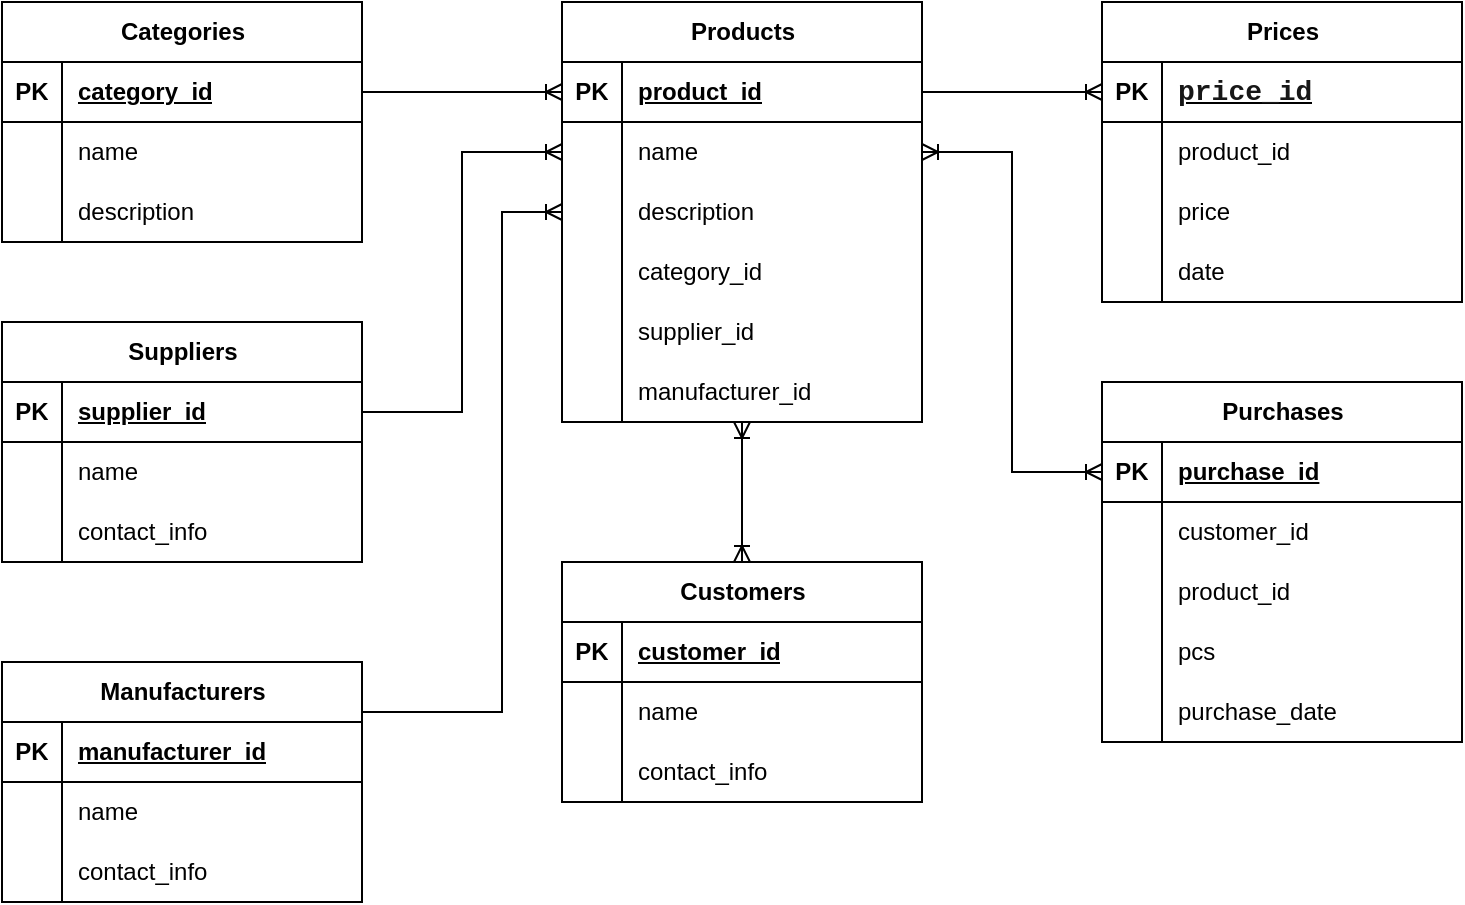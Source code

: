 <mxfile version="24.1.0" type="device">
  <diagram name="Страница — 1" id="b6aXL_BJ4uRQ565Vx0Dy">
    <mxGraphModel dx="1434" dy="854" grid="1" gridSize="10" guides="1" tooltips="1" connect="1" arrows="1" fold="1" page="1" pageScale="1" pageWidth="1169" pageHeight="827" math="0" shadow="0">
      <root>
        <mxCell id="0" />
        <mxCell id="1" parent="0" />
        <mxCell id="TbJfgHr61SdWD2YU8m6n-71" value="" style="shape=partialRectangle;connectable=0;fillColor=none;top=0;left=0;bottom=0;right=0;editable=1;overflow=hidden;whiteSpace=wrap;html=1;" vertex="1" parent="1">
          <mxGeometry x="520" y="280" width="30" height="30" as="geometry">
            <mxRectangle width="30" height="30" as="alternateBounds" />
          </mxGeometry>
        </mxCell>
        <mxCell id="TbJfgHr61SdWD2YU8m6n-76" value="Categories" style="shape=table;startSize=30;container=1;collapsible=1;childLayout=tableLayout;fixedRows=1;rowLines=0;fontStyle=1;align=center;resizeLast=1;html=1;" vertex="1" parent="1">
          <mxGeometry x="220" y="120" width="180" height="120" as="geometry" />
        </mxCell>
        <mxCell id="TbJfgHr61SdWD2YU8m6n-77" value="" style="shape=tableRow;horizontal=0;startSize=0;swimlaneHead=0;swimlaneBody=0;fillColor=none;collapsible=0;dropTarget=0;points=[[0,0.5],[1,0.5]];portConstraint=eastwest;top=0;left=0;right=0;bottom=1;" vertex="1" parent="TbJfgHr61SdWD2YU8m6n-76">
          <mxGeometry y="30" width="180" height="30" as="geometry" />
        </mxCell>
        <mxCell id="TbJfgHr61SdWD2YU8m6n-78" value="PK" style="shape=partialRectangle;connectable=0;fillColor=none;top=0;left=0;bottom=0;right=0;fontStyle=1;overflow=hidden;whiteSpace=wrap;html=1;" vertex="1" parent="TbJfgHr61SdWD2YU8m6n-77">
          <mxGeometry width="30" height="30" as="geometry">
            <mxRectangle width="30" height="30" as="alternateBounds" />
          </mxGeometry>
        </mxCell>
        <mxCell id="TbJfgHr61SdWD2YU8m6n-79" value="category_id" style="shape=partialRectangle;connectable=0;fillColor=none;top=0;left=0;bottom=0;right=0;align=left;spacingLeft=6;fontStyle=5;overflow=hidden;whiteSpace=wrap;html=1;" vertex="1" parent="TbJfgHr61SdWD2YU8m6n-77">
          <mxGeometry x="30" width="150" height="30" as="geometry">
            <mxRectangle width="150" height="30" as="alternateBounds" />
          </mxGeometry>
        </mxCell>
        <mxCell id="TbJfgHr61SdWD2YU8m6n-80" value="" style="shape=tableRow;horizontal=0;startSize=0;swimlaneHead=0;swimlaneBody=0;fillColor=none;collapsible=0;dropTarget=0;points=[[0,0.5],[1,0.5]];portConstraint=eastwest;top=0;left=0;right=0;bottom=0;" vertex="1" parent="TbJfgHr61SdWD2YU8m6n-76">
          <mxGeometry y="60" width="180" height="30" as="geometry" />
        </mxCell>
        <mxCell id="TbJfgHr61SdWD2YU8m6n-81" value="" style="shape=partialRectangle;connectable=0;fillColor=none;top=0;left=0;bottom=0;right=0;editable=1;overflow=hidden;whiteSpace=wrap;html=1;" vertex="1" parent="TbJfgHr61SdWD2YU8m6n-80">
          <mxGeometry width="30" height="30" as="geometry">
            <mxRectangle width="30" height="30" as="alternateBounds" />
          </mxGeometry>
        </mxCell>
        <mxCell id="TbJfgHr61SdWD2YU8m6n-82" value="name" style="shape=partialRectangle;connectable=0;fillColor=none;top=0;left=0;bottom=0;right=0;align=left;spacingLeft=6;overflow=hidden;whiteSpace=wrap;html=1;" vertex="1" parent="TbJfgHr61SdWD2YU8m6n-80">
          <mxGeometry x="30" width="150" height="30" as="geometry">
            <mxRectangle width="150" height="30" as="alternateBounds" />
          </mxGeometry>
        </mxCell>
        <mxCell id="TbJfgHr61SdWD2YU8m6n-83" value="" style="shape=tableRow;horizontal=0;startSize=0;swimlaneHead=0;swimlaneBody=0;fillColor=none;collapsible=0;dropTarget=0;points=[[0,0.5],[1,0.5]];portConstraint=eastwest;top=0;left=0;right=0;bottom=0;" vertex="1" parent="TbJfgHr61SdWD2YU8m6n-76">
          <mxGeometry y="90" width="180" height="30" as="geometry" />
        </mxCell>
        <mxCell id="TbJfgHr61SdWD2YU8m6n-84" value="" style="shape=partialRectangle;connectable=0;fillColor=none;top=0;left=0;bottom=0;right=0;editable=1;overflow=hidden;whiteSpace=wrap;html=1;" vertex="1" parent="TbJfgHr61SdWD2YU8m6n-83">
          <mxGeometry width="30" height="30" as="geometry">
            <mxRectangle width="30" height="30" as="alternateBounds" />
          </mxGeometry>
        </mxCell>
        <mxCell id="TbJfgHr61SdWD2YU8m6n-85" value="description" style="shape=partialRectangle;connectable=0;fillColor=none;top=0;left=0;bottom=0;right=0;align=left;spacingLeft=6;overflow=hidden;whiteSpace=wrap;html=1;" vertex="1" parent="TbJfgHr61SdWD2YU8m6n-83">
          <mxGeometry x="30" width="150" height="30" as="geometry">
            <mxRectangle width="150" height="30" as="alternateBounds" />
          </mxGeometry>
        </mxCell>
        <mxCell id="TbJfgHr61SdWD2YU8m6n-107" value="" style="group" vertex="1" connectable="0" parent="1">
          <mxGeometry x="500" y="120" width="180" height="210" as="geometry" />
        </mxCell>
        <mxCell id="TbJfgHr61SdWD2YU8m6n-40" value="Products" style="shape=table;startSize=30;container=1;collapsible=1;childLayout=tableLayout;fixedRows=1;rowLines=0;fontStyle=1;align=center;resizeLast=1;html=1;" vertex="1" parent="TbJfgHr61SdWD2YU8m6n-107">
          <mxGeometry width="180" height="210" as="geometry" />
        </mxCell>
        <mxCell id="TbJfgHr61SdWD2YU8m6n-41" value="" style="shape=tableRow;horizontal=0;startSize=0;swimlaneHead=0;swimlaneBody=0;fillColor=none;collapsible=0;dropTarget=0;points=[[0,0.5],[1,0.5]];portConstraint=eastwest;top=0;left=0;right=0;bottom=1;" vertex="1" parent="TbJfgHr61SdWD2YU8m6n-40">
          <mxGeometry y="30" width="180" height="30" as="geometry" />
        </mxCell>
        <mxCell id="TbJfgHr61SdWD2YU8m6n-42" value="PK" style="shape=partialRectangle;connectable=0;fillColor=none;top=0;left=0;bottom=0;right=0;fontStyle=1;overflow=hidden;whiteSpace=wrap;html=1;" vertex="1" parent="TbJfgHr61SdWD2YU8m6n-41">
          <mxGeometry width="30" height="30" as="geometry">
            <mxRectangle width="30" height="30" as="alternateBounds" />
          </mxGeometry>
        </mxCell>
        <mxCell id="TbJfgHr61SdWD2YU8m6n-43" value="product_id" style="shape=partialRectangle;connectable=0;fillColor=none;top=0;left=0;bottom=0;right=0;align=left;spacingLeft=6;fontStyle=5;overflow=hidden;whiteSpace=wrap;html=1;" vertex="1" parent="TbJfgHr61SdWD2YU8m6n-41">
          <mxGeometry x="30" width="150" height="30" as="geometry">
            <mxRectangle width="150" height="30" as="alternateBounds" />
          </mxGeometry>
        </mxCell>
        <mxCell id="TbJfgHr61SdWD2YU8m6n-44" value="" style="shape=tableRow;horizontal=0;startSize=0;swimlaneHead=0;swimlaneBody=0;fillColor=none;collapsible=0;dropTarget=0;points=[[0,0.5],[1,0.5]];portConstraint=eastwest;top=0;left=0;right=0;bottom=0;" vertex="1" parent="TbJfgHr61SdWD2YU8m6n-40">
          <mxGeometry y="60" width="180" height="30" as="geometry" />
        </mxCell>
        <mxCell id="TbJfgHr61SdWD2YU8m6n-45" value="" style="shape=partialRectangle;connectable=0;fillColor=none;top=0;left=0;bottom=0;right=0;editable=1;overflow=hidden;whiteSpace=wrap;html=1;" vertex="1" parent="TbJfgHr61SdWD2YU8m6n-44">
          <mxGeometry width="30" height="30" as="geometry">
            <mxRectangle width="30" height="30" as="alternateBounds" />
          </mxGeometry>
        </mxCell>
        <mxCell id="TbJfgHr61SdWD2YU8m6n-46" value="name" style="shape=partialRectangle;connectable=0;fillColor=none;top=0;left=0;bottom=0;right=0;align=left;spacingLeft=6;overflow=hidden;whiteSpace=wrap;html=1;" vertex="1" parent="TbJfgHr61SdWD2YU8m6n-44">
          <mxGeometry x="30" width="150" height="30" as="geometry">
            <mxRectangle width="150" height="30" as="alternateBounds" />
          </mxGeometry>
        </mxCell>
        <mxCell id="TbJfgHr61SdWD2YU8m6n-47" value="" style="shape=tableRow;horizontal=0;startSize=0;swimlaneHead=0;swimlaneBody=0;fillColor=none;collapsible=0;dropTarget=0;points=[[0,0.5],[1,0.5]];portConstraint=eastwest;top=0;left=0;right=0;bottom=0;" vertex="1" parent="TbJfgHr61SdWD2YU8m6n-40">
          <mxGeometry y="90" width="180" height="30" as="geometry" />
        </mxCell>
        <mxCell id="TbJfgHr61SdWD2YU8m6n-48" value="" style="shape=partialRectangle;connectable=0;fillColor=none;top=0;left=0;bottom=0;right=0;editable=1;overflow=hidden;whiteSpace=wrap;html=1;" vertex="1" parent="TbJfgHr61SdWD2YU8m6n-47">
          <mxGeometry width="30" height="30" as="geometry">
            <mxRectangle width="30" height="30" as="alternateBounds" />
          </mxGeometry>
        </mxCell>
        <mxCell id="TbJfgHr61SdWD2YU8m6n-49" value="description" style="shape=partialRectangle;connectable=0;fillColor=none;top=0;left=0;bottom=0;right=0;align=left;spacingLeft=6;overflow=hidden;whiteSpace=wrap;html=1;" vertex="1" parent="TbJfgHr61SdWD2YU8m6n-47">
          <mxGeometry x="30" width="150" height="30" as="geometry">
            <mxRectangle width="150" height="30" as="alternateBounds" />
          </mxGeometry>
        </mxCell>
        <mxCell id="TbJfgHr61SdWD2YU8m6n-50" value="" style="shape=tableRow;horizontal=0;startSize=0;swimlaneHead=0;swimlaneBody=0;fillColor=none;collapsible=0;dropTarget=0;points=[[0,0.5],[1,0.5]];portConstraint=eastwest;top=0;left=0;right=0;bottom=0;" vertex="1" parent="TbJfgHr61SdWD2YU8m6n-40">
          <mxGeometry y="120" width="180" height="30" as="geometry" />
        </mxCell>
        <mxCell id="TbJfgHr61SdWD2YU8m6n-51" value="" style="shape=partialRectangle;connectable=0;fillColor=none;top=0;left=0;bottom=0;right=0;editable=1;overflow=hidden;whiteSpace=wrap;html=1;" vertex="1" parent="TbJfgHr61SdWD2YU8m6n-50">
          <mxGeometry width="30" height="30" as="geometry">
            <mxRectangle width="30" height="30" as="alternateBounds" />
          </mxGeometry>
        </mxCell>
        <mxCell id="TbJfgHr61SdWD2YU8m6n-52" value="category_id" style="shape=partialRectangle;connectable=0;fillColor=none;top=0;left=0;bottom=0;right=0;align=left;spacingLeft=6;overflow=hidden;whiteSpace=wrap;html=1;" vertex="1" parent="TbJfgHr61SdWD2YU8m6n-50">
          <mxGeometry x="30" width="150" height="30" as="geometry">
            <mxRectangle width="150" height="30" as="alternateBounds" />
          </mxGeometry>
        </mxCell>
        <mxCell id="TbJfgHr61SdWD2YU8m6n-204" value="" style="shape=tableRow;horizontal=0;startSize=0;swimlaneHead=0;swimlaneBody=0;fillColor=none;collapsible=0;dropTarget=0;points=[[0,0.5],[1,0.5]];portConstraint=eastwest;top=0;left=0;right=0;bottom=0;" vertex="1" parent="TbJfgHr61SdWD2YU8m6n-40">
          <mxGeometry y="150" width="180" height="30" as="geometry" />
        </mxCell>
        <mxCell id="TbJfgHr61SdWD2YU8m6n-205" value="" style="shape=partialRectangle;connectable=0;fillColor=none;top=0;left=0;bottom=0;right=0;editable=1;overflow=hidden;whiteSpace=wrap;html=1;" vertex="1" parent="TbJfgHr61SdWD2YU8m6n-204">
          <mxGeometry width="30" height="30" as="geometry">
            <mxRectangle width="30" height="30" as="alternateBounds" />
          </mxGeometry>
        </mxCell>
        <mxCell id="TbJfgHr61SdWD2YU8m6n-206" value="supplier_id" style="shape=partialRectangle;connectable=0;fillColor=none;top=0;left=0;bottom=0;right=0;align=left;spacingLeft=6;overflow=hidden;whiteSpace=wrap;html=1;" vertex="1" parent="TbJfgHr61SdWD2YU8m6n-204">
          <mxGeometry x="30" width="150" height="30" as="geometry">
            <mxRectangle width="150" height="30" as="alternateBounds" />
          </mxGeometry>
        </mxCell>
        <mxCell id="TbJfgHr61SdWD2YU8m6n-207" value="" style="shape=tableRow;horizontal=0;startSize=0;swimlaneHead=0;swimlaneBody=0;fillColor=none;collapsible=0;dropTarget=0;points=[[0,0.5],[1,0.5]];portConstraint=eastwest;top=0;left=0;right=0;bottom=0;" vertex="1" parent="TbJfgHr61SdWD2YU8m6n-40">
          <mxGeometry y="180" width="180" height="30" as="geometry" />
        </mxCell>
        <mxCell id="TbJfgHr61SdWD2YU8m6n-208" value="" style="shape=partialRectangle;connectable=0;fillColor=none;top=0;left=0;bottom=0;right=0;editable=1;overflow=hidden;whiteSpace=wrap;html=1;" vertex="1" parent="TbJfgHr61SdWD2YU8m6n-207">
          <mxGeometry width="30" height="30" as="geometry">
            <mxRectangle width="30" height="30" as="alternateBounds" />
          </mxGeometry>
        </mxCell>
        <mxCell id="TbJfgHr61SdWD2YU8m6n-209" value="manufacturer_id" style="shape=partialRectangle;connectable=0;fillColor=none;top=0;left=0;bottom=0;right=0;align=left;spacingLeft=6;overflow=hidden;whiteSpace=wrap;html=1;" vertex="1" parent="TbJfgHr61SdWD2YU8m6n-207">
          <mxGeometry x="30" width="150" height="30" as="geometry">
            <mxRectangle width="150" height="30" as="alternateBounds" />
          </mxGeometry>
        </mxCell>
        <mxCell id="TbJfgHr61SdWD2YU8m6n-142" value="" style="group" vertex="1" connectable="0" parent="1">
          <mxGeometry x="770" y="120" width="180" height="150" as="geometry" />
        </mxCell>
        <mxCell id="TbJfgHr61SdWD2YU8m6n-109" value="Prices" style="shape=table;startSize=30;container=1;collapsible=1;childLayout=tableLayout;fixedRows=1;rowLines=0;fontStyle=1;align=center;resizeLast=1;html=1;" vertex="1" parent="TbJfgHr61SdWD2YU8m6n-142">
          <mxGeometry width="180" height="150" as="geometry" />
        </mxCell>
        <mxCell id="TbJfgHr61SdWD2YU8m6n-110" value="" style="shape=tableRow;horizontal=0;startSize=0;swimlaneHead=0;swimlaneBody=0;fillColor=none;collapsible=0;dropTarget=0;points=[[0,0.5],[1,0.5]];portConstraint=eastwest;top=0;left=0;right=0;bottom=1;" vertex="1" parent="TbJfgHr61SdWD2YU8m6n-109">
          <mxGeometry y="30" width="180" height="30" as="geometry" />
        </mxCell>
        <mxCell id="TbJfgHr61SdWD2YU8m6n-111" value="PK" style="shape=partialRectangle;connectable=0;fillColor=none;top=0;left=0;bottom=0;right=0;fontStyle=1;overflow=hidden;whiteSpace=wrap;html=1;" vertex="1" parent="TbJfgHr61SdWD2YU8m6n-110">
          <mxGeometry width="30" height="30" as="geometry">
            <mxRectangle width="30" height="30" as="alternateBounds" />
          </mxGeometry>
        </mxCell>
        <mxCell id="TbJfgHr61SdWD2YU8m6n-112" value="&lt;font face=&quot;ui-monospace, SFMono-Regular, Menlo, Monaco, Consolas, Liberation Mono, Courier New, monospace&quot; color=&quot;#171717&quot;&gt;&lt;span style=&quot;font-size: 14px; white-space-collapse: break-spaces;&quot;&gt;price_id&lt;/span&gt;&lt;/font&gt;" style="shape=partialRectangle;connectable=0;fillColor=none;top=0;left=0;bottom=0;right=0;align=left;spacingLeft=6;fontStyle=5;overflow=hidden;whiteSpace=wrap;html=1;" vertex="1" parent="TbJfgHr61SdWD2YU8m6n-110">
          <mxGeometry x="30" width="150" height="30" as="geometry">
            <mxRectangle width="150" height="30" as="alternateBounds" />
          </mxGeometry>
        </mxCell>
        <mxCell id="TbJfgHr61SdWD2YU8m6n-113" value="" style="shape=tableRow;horizontal=0;startSize=0;swimlaneHead=0;swimlaneBody=0;fillColor=none;collapsible=0;dropTarget=0;points=[[0,0.5],[1,0.5]];portConstraint=eastwest;top=0;left=0;right=0;bottom=0;" vertex="1" parent="TbJfgHr61SdWD2YU8m6n-109">
          <mxGeometry y="60" width="180" height="30" as="geometry" />
        </mxCell>
        <mxCell id="TbJfgHr61SdWD2YU8m6n-114" value="" style="shape=partialRectangle;connectable=0;fillColor=none;top=0;left=0;bottom=0;right=0;editable=1;overflow=hidden;whiteSpace=wrap;html=1;" vertex="1" parent="TbJfgHr61SdWD2YU8m6n-113">
          <mxGeometry width="30" height="30" as="geometry">
            <mxRectangle width="30" height="30" as="alternateBounds" />
          </mxGeometry>
        </mxCell>
        <mxCell id="TbJfgHr61SdWD2YU8m6n-115" value="product_id" style="shape=partialRectangle;connectable=0;fillColor=none;top=0;left=0;bottom=0;right=0;align=left;spacingLeft=6;overflow=hidden;whiteSpace=wrap;html=1;" vertex="1" parent="TbJfgHr61SdWD2YU8m6n-113">
          <mxGeometry x="30" width="150" height="30" as="geometry">
            <mxRectangle width="150" height="30" as="alternateBounds" />
          </mxGeometry>
        </mxCell>
        <mxCell id="TbJfgHr61SdWD2YU8m6n-116" value="" style="shape=tableRow;horizontal=0;startSize=0;swimlaneHead=0;swimlaneBody=0;fillColor=none;collapsible=0;dropTarget=0;points=[[0,0.5],[1,0.5]];portConstraint=eastwest;top=0;left=0;right=0;bottom=0;" vertex="1" parent="TbJfgHr61SdWD2YU8m6n-109">
          <mxGeometry y="90" width="180" height="30" as="geometry" />
        </mxCell>
        <mxCell id="TbJfgHr61SdWD2YU8m6n-117" value="" style="shape=partialRectangle;connectable=0;fillColor=none;top=0;left=0;bottom=0;right=0;editable=1;overflow=hidden;whiteSpace=wrap;html=1;" vertex="1" parent="TbJfgHr61SdWD2YU8m6n-116">
          <mxGeometry width="30" height="30" as="geometry">
            <mxRectangle width="30" height="30" as="alternateBounds" />
          </mxGeometry>
        </mxCell>
        <mxCell id="TbJfgHr61SdWD2YU8m6n-118" value="price" style="shape=partialRectangle;connectable=0;fillColor=none;top=0;left=0;bottom=0;right=0;align=left;spacingLeft=6;overflow=hidden;whiteSpace=wrap;html=1;" vertex="1" parent="TbJfgHr61SdWD2YU8m6n-116">
          <mxGeometry x="30" width="150" height="30" as="geometry">
            <mxRectangle width="150" height="30" as="alternateBounds" />
          </mxGeometry>
        </mxCell>
        <mxCell id="TbJfgHr61SdWD2YU8m6n-200" value="" style="shape=tableRow;horizontal=0;startSize=0;swimlaneHead=0;swimlaneBody=0;fillColor=none;collapsible=0;dropTarget=0;points=[[0,0.5],[1,0.5]];portConstraint=eastwest;top=0;left=0;right=0;bottom=0;" vertex="1" parent="TbJfgHr61SdWD2YU8m6n-109">
          <mxGeometry y="120" width="180" height="30" as="geometry" />
        </mxCell>
        <mxCell id="TbJfgHr61SdWD2YU8m6n-201" value="" style="shape=partialRectangle;connectable=0;fillColor=none;top=0;left=0;bottom=0;right=0;editable=1;overflow=hidden;whiteSpace=wrap;html=1;" vertex="1" parent="TbJfgHr61SdWD2YU8m6n-200">
          <mxGeometry width="30" height="30" as="geometry">
            <mxRectangle width="30" height="30" as="alternateBounds" />
          </mxGeometry>
        </mxCell>
        <mxCell id="TbJfgHr61SdWD2YU8m6n-202" value="date" style="shape=partialRectangle;connectable=0;fillColor=none;top=0;left=0;bottom=0;right=0;align=left;spacingLeft=6;overflow=hidden;whiteSpace=wrap;html=1;" vertex="1" parent="TbJfgHr61SdWD2YU8m6n-200">
          <mxGeometry x="30" width="150" height="30" as="geometry">
            <mxRectangle width="150" height="30" as="alternateBounds" />
          </mxGeometry>
        </mxCell>
        <mxCell id="TbJfgHr61SdWD2YU8m6n-145" value="Suppliers" style="shape=table;startSize=30;container=1;collapsible=1;childLayout=tableLayout;fixedRows=1;rowLines=0;fontStyle=1;align=center;resizeLast=1;html=1;" vertex="1" parent="1">
          <mxGeometry x="220" y="280" width="180" height="120" as="geometry" />
        </mxCell>
        <mxCell id="TbJfgHr61SdWD2YU8m6n-146" value="" style="shape=tableRow;horizontal=0;startSize=0;swimlaneHead=0;swimlaneBody=0;fillColor=none;collapsible=0;dropTarget=0;points=[[0,0.5],[1,0.5]];portConstraint=eastwest;top=0;left=0;right=0;bottom=1;" vertex="1" parent="TbJfgHr61SdWD2YU8m6n-145">
          <mxGeometry y="30" width="180" height="30" as="geometry" />
        </mxCell>
        <mxCell id="TbJfgHr61SdWD2YU8m6n-147" value="PK" style="shape=partialRectangle;connectable=0;fillColor=none;top=0;left=0;bottom=0;right=0;fontStyle=1;overflow=hidden;whiteSpace=wrap;html=1;" vertex="1" parent="TbJfgHr61SdWD2YU8m6n-146">
          <mxGeometry width="30" height="30" as="geometry">
            <mxRectangle width="30" height="30" as="alternateBounds" />
          </mxGeometry>
        </mxCell>
        <mxCell id="TbJfgHr61SdWD2YU8m6n-148" value="supplier_id" style="shape=partialRectangle;connectable=0;fillColor=none;top=0;left=0;bottom=0;right=0;align=left;spacingLeft=6;fontStyle=5;overflow=hidden;whiteSpace=wrap;html=1;" vertex="1" parent="TbJfgHr61SdWD2YU8m6n-146">
          <mxGeometry x="30" width="150" height="30" as="geometry">
            <mxRectangle width="150" height="30" as="alternateBounds" />
          </mxGeometry>
        </mxCell>
        <mxCell id="TbJfgHr61SdWD2YU8m6n-149" value="" style="shape=tableRow;horizontal=0;startSize=0;swimlaneHead=0;swimlaneBody=0;fillColor=none;collapsible=0;dropTarget=0;points=[[0,0.5],[1,0.5]];portConstraint=eastwest;top=0;left=0;right=0;bottom=0;" vertex="1" parent="TbJfgHr61SdWD2YU8m6n-145">
          <mxGeometry y="60" width="180" height="30" as="geometry" />
        </mxCell>
        <mxCell id="TbJfgHr61SdWD2YU8m6n-150" value="" style="shape=partialRectangle;connectable=0;fillColor=none;top=0;left=0;bottom=0;right=0;editable=1;overflow=hidden;whiteSpace=wrap;html=1;" vertex="1" parent="TbJfgHr61SdWD2YU8m6n-149">
          <mxGeometry width="30" height="30" as="geometry">
            <mxRectangle width="30" height="30" as="alternateBounds" />
          </mxGeometry>
        </mxCell>
        <mxCell id="TbJfgHr61SdWD2YU8m6n-151" value="name" style="shape=partialRectangle;connectable=0;fillColor=none;top=0;left=0;bottom=0;right=0;align=left;spacingLeft=6;overflow=hidden;whiteSpace=wrap;html=1;" vertex="1" parent="TbJfgHr61SdWD2YU8m6n-149">
          <mxGeometry x="30" width="150" height="30" as="geometry">
            <mxRectangle width="150" height="30" as="alternateBounds" />
          </mxGeometry>
        </mxCell>
        <mxCell id="TbJfgHr61SdWD2YU8m6n-152" value="" style="shape=tableRow;horizontal=0;startSize=0;swimlaneHead=0;swimlaneBody=0;fillColor=none;collapsible=0;dropTarget=0;points=[[0,0.5],[1,0.5]];portConstraint=eastwest;top=0;left=0;right=0;bottom=0;" vertex="1" parent="TbJfgHr61SdWD2YU8m6n-145">
          <mxGeometry y="90" width="180" height="30" as="geometry" />
        </mxCell>
        <mxCell id="TbJfgHr61SdWD2YU8m6n-153" value="" style="shape=partialRectangle;connectable=0;fillColor=none;top=0;left=0;bottom=0;right=0;editable=1;overflow=hidden;whiteSpace=wrap;html=1;" vertex="1" parent="TbJfgHr61SdWD2YU8m6n-152">
          <mxGeometry width="30" height="30" as="geometry">
            <mxRectangle width="30" height="30" as="alternateBounds" />
          </mxGeometry>
        </mxCell>
        <mxCell id="TbJfgHr61SdWD2YU8m6n-154" value="contact_info" style="shape=partialRectangle;connectable=0;fillColor=none;top=0;left=0;bottom=0;right=0;align=left;spacingLeft=6;overflow=hidden;whiteSpace=wrap;html=1;" vertex="1" parent="TbJfgHr61SdWD2YU8m6n-152">
          <mxGeometry x="30" width="150" height="30" as="geometry">
            <mxRectangle width="150" height="30" as="alternateBounds" />
          </mxGeometry>
        </mxCell>
        <mxCell id="TbJfgHr61SdWD2YU8m6n-155" value="Manufacturers" style="shape=table;startSize=30;container=1;collapsible=1;childLayout=tableLayout;fixedRows=1;rowLines=0;fontStyle=1;align=center;resizeLast=1;html=1;" vertex="1" parent="1">
          <mxGeometry x="220" y="450" width="180" height="120" as="geometry" />
        </mxCell>
        <mxCell id="TbJfgHr61SdWD2YU8m6n-156" value="" style="shape=tableRow;horizontal=0;startSize=0;swimlaneHead=0;swimlaneBody=0;fillColor=none;collapsible=0;dropTarget=0;points=[[0,0.5],[1,0.5]];portConstraint=eastwest;top=0;left=0;right=0;bottom=1;" vertex="1" parent="TbJfgHr61SdWD2YU8m6n-155">
          <mxGeometry y="30" width="180" height="30" as="geometry" />
        </mxCell>
        <mxCell id="TbJfgHr61SdWD2YU8m6n-157" value="PK" style="shape=partialRectangle;connectable=0;fillColor=none;top=0;left=0;bottom=0;right=0;fontStyle=1;overflow=hidden;whiteSpace=wrap;html=1;" vertex="1" parent="TbJfgHr61SdWD2YU8m6n-156">
          <mxGeometry width="30" height="30" as="geometry">
            <mxRectangle width="30" height="30" as="alternateBounds" />
          </mxGeometry>
        </mxCell>
        <mxCell id="TbJfgHr61SdWD2YU8m6n-158" value="manufacturer_id" style="shape=partialRectangle;connectable=0;fillColor=none;top=0;left=0;bottom=0;right=0;align=left;spacingLeft=6;fontStyle=5;overflow=hidden;whiteSpace=wrap;html=1;" vertex="1" parent="TbJfgHr61SdWD2YU8m6n-156">
          <mxGeometry x="30" width="150" height="30" as="geometry">
            <mxRectangle width="150" height="30" as="alternateBounds" />
          </mxGeometry>
        </mxCell>
        <mxCell id="TbJfgHr61SdWD2YU8m6n-159" value="" style="shape=tableRow;horizontal=0;startSize=0;swimlaneHead=0;swimlaneBody=0;fillColor=none;collapsible=0;dropTarget=0;points=[[0,0.5],[1,0.5]];portConstraint=eastwest;top=0;left=0;right=0;bottom=0;" vertex="1" parent="TbJfgHr61SdWD2YU8m6n-155">
          <mxGeometry y="60" width="180" height="30" as="geometry" />
        </mxCell>
        <mxCell id="TbJfgHr61SdWD2YU8m6n-160" value="" style="shape=partialRectangle;connectable=0;fillColor=none;top=0;left=0;bottom=0;right=0;editable=1;overflow=hidden;whiteSpace=wrap;html=1;" vertex="1" parent="TbJfgHr61SdWD2YU8m6n-159">
          <mxGeometry width="30" height="30" as="geometry">
            <mxRectangle width="30" height="30" as="alternateBounds" />
          </mxGeometry>
        </mxCell>
        <mxCell id="TbJfgHr61SdWD2YU8m6n-161" value="name" style="shape=partialRectangle;connectable=0;fillColor=none;top=0;left=0;bottom=0;right=0;align=left;spacingLeft=6;overflow=hidden;whiteSpace=wrap;html=1;" vertex="1" parent="TbJfgHr61SdWD2YU8m6n-159">
          <mxGeometry x="30" width="150" height="30" as="geometry">
            <mxRectangle width="150" height="30" as="alternateBounds" />
          </mxGeometry>
        </mxCell>
        <mxCell id="TbJfgHr61SdWD2YU8m6n-162" value="" style="shape=tableRow;horizontal=0;startSize=0;swimlaneHead=0;swimlaneBody=0;fillColor=none;collapsible=0;dropTarget=0;points=[[0,0.5],[1,0.5]];portConstraint=eastwest;top=0;left=0;right=0;bottom=0;" vertex="1" parent="TbJfgHr61SdWD2YU8m6n-155">
          <mxGeometry y="90" width="180" height="30" as="geometry" />
        </mxCell>
        <mxCell id="TbJfgHr61SdWD2YU8m6n-163" value="" style="shape=partialRectangle;connectable=0;fillColor=none;top=0;left=0;bottom=0;right=0;editable=1;overflow=hidden;whiteSpace=wrap;html=1;" vertex="1" parent="TbJfgHr61SdWD2YU8m6n-162">
          <mxGeometry width="30" height="30" as="geometry">
            <mxRectangle width="30" height="30" as="alternateBounds" />
          </mxGeometry>
        </mxCell>
        <mxCell id="TbJfgHr61SdWD2YU8m6n-164" value="contact_info" style="shape=partialRectangle;connectable=0;fillColor=none;top=0;left=0;bottom=0;right=0;align=left;spacingLeft=6;overflow=hidden;whiteSpace=wrap;html=1;" vertex="1" parent="TbJfgHr61SdWD2YU8m6n-162">
          <mxGeometry x="30" width="150" height="30" as="geometry">
            <mxRectangle width="150" height="30" as="alternateBounds" />
          </mxGeometry>
        </mxCell>
        <mxCell id="TbJfgHr61SdWD2YU8m6n-227" style="edgeStyle=orthogonalEdgeStyle;rounded=0;orthogonalLoop=1;jettySize=auto;html=1;exitX=0.5;exitY=0;exitDx=0;exitDy=0;entryX=0.5;entryY=1;entryDx=0;entryDy=0;endArrow=ERoneToMany;endFill=0;startArrow=ERoneToMany;startFill=0;" edge="1" parent="1" source="TbJfgHr61SdWD2YU8m6n-165" target="TbJfgHr61SdWD2YU8m6n-40">
          <mxGeometry relative="1" as="geometry" />
        </mxCell>
        <mxCell id="TbJfgHr61SdWD2YU8m6n-165" value="Customers" style="shape=table;startSize=30;container=1;collapsible=1;childLayout=tableLayout;fixedRows=1;rowLines=0;fontStyle=1;align=center;resizeLast=1;html=1;movable=1;resizable=1;rotatable=1;deletable=1;editable=1;locked=0;connectable=1;" vertex="1" parent="1">
          <mxGeometry x="500" y="400" width="180" height="120" as="geometry" />
        </mxCell>
        <mxCell id="TbJfgHr61SdWD2YU8m6n-166" value="" style="shape=tableRow;horizontal=0;startSize=0;swimlaneHead=0;swimlaneBody=0;fillColor=none;collapsible=0;dropTarget=0;points=[[0,0.5],[1,0.5]];portConstraint=eastwest;top=0;left=0;right=0;bottom=1;" vertex="1" parent="TbJfgHr61SdWD2YU8m6n-165">
          <mxGeometry y="30" width="180" height="30" as="geometry" />
        </mxCell>
        <mxCell id="TbJfgHr61SdWD2YU8m6n-167" value="PK" style="shape=partialRectangle;connectable=0;fillColor=none;top=0;left=0;bottom=0;right=0;fontStyle=1;overflow=hidden;whiteSpace=wrap;html=1;" vertex="1" parent="TbJfgHr61SdWD2YU8m6n-166">
          <mxGeometry width="30" height="30" as="geometry">
            <mxRectangle width="30" height="30" as="alternateBounds" />
          </mxGeometry>
        </mxCell>
        <mxCell id="TbJfgHr61SdWD2YU8m6n-168" value="customer_id" style="shape=partialRectangle;connectable=0;fillColor=none;top=0;left=0;bottom=0;right=0;align=left;spacingLeft=6;fontStyle=5;overflow=hidden;whiteSpace=wrap;html=1;" vertex="1" parent="TbJfgHr61SdWD2YU8m6n-166">
          <mxGeometry x="30" width="150" height="30" as="geometry">
            <mxRectangle width="150" height="30" as="alternateBounds" />
          </mxGeometry>
        </mxCell>
        <mxCell id="TbJfgHr61SdWD2YU8m6n-169" value="" style="shape=tableRow;horizontal=0;startSize=0;swimlaneHead=0;swimlaneBody=0;fillColor=none;collapsible=0;dropTarget=0;points=[[0,0.5],[1,0.5]];portConstraint=eastwest;top=0;left=0;right=0;bottom=0;" vertex="1" parent="TbJfgHr61SdWD2YU8m6n-165">
          <mxGeometry y="60" width="180" height="30" as="geometry" />
        </mxCell>
        <mxCell id="TbJfgHr61SdWD2YU8m6n-170" value="" style="shape=partialRectangle;connectable=0;fillColor=none;top=0;left=0;bottom=0;right=0;editable=1;overflow=hidden;whiteSpace=wrap;html=1;" vertex="1" parent="TbJfgHr61SdWD2YU8m6n-169">
          <mxGeometry width="30" height="30" as="geometry">
            <mxRectangle width="30" height="30" as="alternateBounds" />
          </mxGeometry>
        </mxCell>
        <mxCell id="TbJfgHr61SdWD2YU8m6n-171" value="name" style="shape=partialRectangle;connectable=0;fillColor=none;top=0;left=0;bottom=0;right=0;align=left;spacingLeft=6;overflow=hidden;whiteSpace=wrap;html=1;" vertex="1" parent="TbJfgHr61SdWD2YU8m6n-169">
          <mxGeometry x="30" width="150" height="30" as="geometry">
            <mxRectangle width="150" height="30" as="alternateBounds" />
          </mxGeometry>
        </mxCell>
        <mxCell id="TbJfgHr61SdWD2YU8m6n-172" value="" style="shape=tableRow;horizontal=0;startSize=0;swimlaneHead=0;swimlaneBody=0;fillColor=none;collapsible=0;dropTarget=0;points=[[0,0.5],[1,0.5]];portConstraint=eastwest;top=0;left=0;right=0;bottom=0;" vertex="1" parent="TbJfgHr61SdWD2YU8m6n-165">
          <mxGeometry y="90" width="180" height="30" as="geometry" />
        </mxCell>
        <mxCell id="TbJfgHr61SdWD2YU8m6n-173" value="" style="shape=partialRectangle;connectable=0;fillColor=none;top=0;left=0;bottom=0;right=0;editable=1;overflow=hidden;whiteSpace=wrap;html=1;" vertex="1" parent="TbJfgHr61SdWD2YU8m6n-172">
          <mxGeometry width="30" height="30" as="geometry">
            <mxRectangle width="30" height="30" as="alternateBounds" />
          </mxGeometry>
        </mxCell>
        <mxCell id="TbJfgHr61SdWD2YU8m6n-174" value="contact_info" style="shape=partialRectangle;connectable=0;fillColor=none;top=0;left=0;bottom=0;right=0;align=left;spacingLeft=6;overflow=hidden;whiteSpace=wrap;html=1;" vertex="1" parent="TbJfgHr61SdWD2YU8m6n-172">
          <mxGeometry x="30" width="150" height="30" as="geometry">
            <mxRectangle width="150" height="30" as="alternateBounds" />
          </mxGeometry>
        </mxCell>
        <mxCell id="TbJfgHr61SdWD2YU8m6n-184" value="Purchases" style="shape=table;startSize=30;container=1;collapsible=1;childLayout=tableLayout;fixedRows=1;rowLines=0;fontStyle=1;align=center;resizeLast=1;html=1;movable=1;resizable=1;rotatable=1;deletable=1;editable=1;locked=0;connectable=1;" vertex="1" parent="1">
          <mxGeometry x="770" y="310" width="180" height="180" as="geometry" />
        </mxCell>
        <mxCell id="TbJfgHr61SdWD2YU8m6n-185" value="" style="shape=tableRow;horizontal=0;startSize=0;swimlaneHead=0;swimlaneBody=0;fillColor=none;collapsible=0;dropTarget=0;points=[[0,0.5],[1,0.5]];portConstraint=eastwest;top=0;left=0;right=0;bottom=1;" vertex="1" parent="TbJfgHr61SdWD2YU8m6n-184">
          <mxGeometry y="30" width="180" height="30" as="geometry" />
        </mxCell>
        <mxCell id="TbJfgHr61SdWD2YU8m6n-186" value="PK" style="shape=partialRectangle;connectable=0;fillColor=none;top=0;left=0;bottom=0;right=0;fontStyle=1;overflow=hidden;whiteSpace=wrap;html=1;" vertex="1" parent="TbJfgHr61SdWD2YU8m6n-185">
          <mxGeometry width="30" height="30" as="geometry">
            <mxRectangle width="30" height="30" as="alternateBounds" />
          </mxGeometry>
        </mxCell>
        <mxCell id="TbJfgHr61SdWD2YU8m6n-187" value="purchase_id" style="shape=partialRectangle;connectable=0;fillColor=none;top=0;left=0;bottom=0;right=0;align=left;spacingLeft=6;fontStyle=5;overflow=hidden;whiteSpace=wrap;html=1;" vertex="1" parent="TbJfgHr61SdWD2YU8m6n-185">
          <mxGeometry x="30" width="150" height="30" as="geometry">
            <mxRectangle width="150" height="30" as="alternateBounds" />
          </mxGeometry>
        </mxCell>
        <mxCell id="TbJfgHr61SdWD2YU8m6n-188" value="" style="shape=tableRow;horizontal=0;startSize=0;swimlaneHead=0;swimlaneBody=0;fillColor=none;collapsible=0;dropTarget=0;points=[[0,0.5],[1,0.5]];portConstraint=eastwest;top=0;left=0;right=0;bottom=0;" vertex="1" parent="TbJfgHr61SdWD2YU8m6n-184">
          <mxGeometry y="60" width="180" height="30" as="geometry" />
        </mxCell>
        <mxCell id="TbJfgHr61SdWD2YU8m6n-189" value="" style="shape=partialRectangle;connectable=0;fillColor=none;top=0;left=0;bottom=0;right=0;editable=1;overflow=hidden;whiteSpace=wrap;html=1;" vertex="1" parent="TbJfgHr61SdWD2YU8m6n-188">
          <mxGeometry width="30" height="30" as="geometry">
            <mxRectangle width="30" height="30" as="alternateBounds" />
          </mxGeometry>
        </mxCell>
        <mxCell id="TbJfgHr61SdWD2YU8m6n-190" value="customer_id" style="shape=partialRectangle;connectable=0;fillColor=none;top=0;left=0;bottom=0;right=0;align=left;spacingLeft=6;overflow=hidden;whiteSpace=wrap;html=1;" vertex="1" parent="TbJfgHr61SdWD2YU8m6n-188">
          <mxGeometry x="30" width="150" height="30" as="geometry">
            <mxRectangle width="150" height="30" as="alternateBounds" />
          </mxGeometry>
        </mxCell>
        <mxCell id="TbJfgHr61SdWD2YU8m6n-191" value="" style="shape=tableRow;horizontal=0;startSize=0;swimlaneHead=0;swimlaneBody=0;fillColor=none;collapsible=0;dropTarget=0;points=[[0,0.5],[1,0.5]];portConstraint=eastwest;top=0;left=0;right=0;bottom=0;" vertex="1" parent="TbJfgHr61SdWD2YU8m6n-184">
          <mxGeometry y="90" width="180" height="30" as="geometry" />
        </mxCell>
        <mxCell id="TbJfgHr61SdWD2YU8m6n-192" value="" style="shape=partialRectangle;connectable=0;fillColor=none;top=0;left=0;bottom=0;right=0;editable=1;overflow=hidden;whiteSpace=wrap;html=1;" vertex="1" parent="TbJfgHr61SdWD2YU8m6n-191">
          <mxGeometry width="30" height="30" as="geometry">
            <mxRectangle width="30" height="30" as="alternateBounds" />
          </mxGeometry>
        </mxCell>
        <mxCell id="TbJfgHr61SdWD2YU8m6n-193" value="product_id" style="shape=partialRectangle;connectable=0;fillColor=none;top=0;left=0;bottom=0;right=0;align=left;spacingLeft=6;overflow=hidden;whiteSpace=wrap;html=1;" vertex="1" parent="TbJfgHr61SdWD2YU8m6n-191">
          <mxGeometry x="30" width="150" height="30" as="geometry">
            <mxRectangle width="150" height="30" as="alternateBounds" />
          </mxGeometry>
        </mxCell>
        <mxCell id="TbJfgHr61SdWD2YU8m6n-194" value="" style="shape=tableRow;horizontal=0;startSize=0;swimlaneHead=0;swimlaneBody=0;fillColor=none;collapsible=0;dropTarget=0;points=[[0,0.5],[1,0.5]];portConstraint=eastwest;top=0;left=0;right=0;bottom=0;" vertex="1" parent="TbJfgHr61SdWD2YU8m6n-184">
          <mxGeometry y="120" width="180" height="30" as="geometry" />
        </mxCell>
        <mxCell id="TbJfgHr61SdWD2YU8m6n-195" value="" style="shape=partialRectangle;connectable=0;fillColor=none;top=0;left=0;bottom=0;right=0;editable=1;overflow=hidden;whiteSpace=wrap;html=1;" vertex="1" parent="TbJfgHr61SdWD2YU8m6n-194">
          <mxGeometry width="30" height="30" as="geometry">
            <mxRectangle width="30" height="30" as="alternateBounds" />
          </mxGeometry>
        </mxCell>
        <mxCell id="TbJfgHr61SdWD2YU8m6n-196" value="pcs" style="shape=partialRectangle;connectable=0;fillColor=none;top=0;left=0;bottom=0;right=0;align=left;spacingLeft=6;overflow=hidden;whiteSpace=wrap;html=1;" vertex="1" parent="TbJfgHr61SdWD2YU8m6n-194">
          <mxGeometry x="30" width="150" height="30" as="geometry">
            <mxRectangle width="150" height="30" as="alternateBounds" />
          </mxGeometry>
        </mxCell>
        <mxCell id="TbJfgHr61SdWD2YU8m6n-197" value="" style="shape=tableRow;horizontal=0;startSize=0;swimlaneHead=0;swimlaneBody=0;fillColor=none;collapsible=0;dropTarget=0;points=[[0,0.5],[1,0.5]];portConstraint=eastwest;top=0;left=0;right=0;bottom=0;" vertex="1" parent="TbJfgHr61SdWD2YU8m6n-184">
          <mxGeometry y="150" width="180" height="30" as="geometry" />
        </mxCell>
        <mxCell id="TbJfgHr61SdWD2YU8m6n-198" value="" style="shape=partialRectangle;connectable=0;fillColor=none;top=0;left=0;bottom=0;right=0;editable=1;overflow=hidden;whiteSpace=wrap;html=1;" vertex="1" parent="TbJfgHr61SdWD2YU8m6n-197">
          <mxGeometry width="30" height="30" as="geometry">
            <mxRectangle width="30" height="30" as="alternateBounds" />
          </mxGeometry>
        </mxCell>
        <mxCell id="TbJfgHr61SdWD2YU8m6n-199" value="purchase_date" style="shape=partialRectangle;connectable=0;fillColor=none;top=0;left=0;bottom=0;right=0;align=left;spacingLeft=6;overflow=hidden;whiteSpace=wrap;html=1;" vertex="1" parent="TbJfgHr61SdWD2YU8m6n-197">
          <mxGeometry x="30" width="150" height="30" as="geometry">
            <mxRectangle width="150" height="30" as="alternateBounds" />
          </mxGeometry>
        </mxCell>
        <mxCell id="TbJfgHr61SdWD2YU8m6n-210" value="" style="edgeStyle=entityRelationEdgeStyle;fontSize=12;html=1;endArrow=ERoneToMany;rounded=0;exitX=1;exitY=0.5;exitDx=0;exitDy=0;entryX=0;entryY=0.5;entryDx=0;entryDy=0;endFill=0;" edge="1" parent="1" source="TbJfgHr61SdWD2YU8m6n-41" target="TbJfgHr61SdWD2YU8m6n-110">
          <mxGeometry width="100" height="100" relative="1" as="geometry">
            <mxPoint x="810" y="490" as="sourcePoint" />
            <mxPoint x="910" y="390" as="targetPoint" />
          </mxGeometry>
        </mxCell>
        <mxCell id="TbJfgHr61SdWD2YU8m6n-214" value="" style="edgeStyle=orthogonalEdgeStyle;fontSize=12;html=1;endArrow=ERoneToMany;rounded=0;exitX=1;exitY=0.5;exitDx=0;exitDy=0;entryX=0;entryY=0.5;entryDx=0;entryDy=0;endFill=0;startArrow=ERoneToMany;startFill=0;" edge="1" parent="1" source="TbJfgHr61SdWD2YU8m6n-44" target="TbJfgHr61SdWD2YU8m6n-185">
          <mxGeometry width="100" height="100" relative="1" as="geometry">
            <mxPoint x="810" y="490" as="sourcePoint" />
            <mxPoint x="910" y="390" as="targetPoint" />
          </mxGeometry>
        </mxCell>
        <mxCell id="TbJfgHr61SdWD2YU8m6n-219" style="edgeStyle=orthogonalEdgeStyle;rounded=0;orthogonalLoop=1;jettySize=auto;html=1;exitX=1;exitY=0.5;exitDx=0;exitDy=0;entryX=0;entryY=0.5;entryDx=0;entryDy=0;endArrow=ERoneToMany;endFill=0;" edge="1" parent="1" source="TbJfgHr61SdWD2YU8m6n-77" target="TbJfgHr61SdWD2YU8m6n-41">
          <mxGeometry relative="1" as="geometry" />
        </mxCell>
        <mxCell id="TbJfgHr61SdWD2YU8m6n-225" style="edgeStyle=orthogonalEdgeStyle;rounded=0;orthogonalLoop=1;jettySize=auto;html=1;exitX=1;exitY=0.5;exitDx=0;exitDy=0;entryX=0;entryY=0.5;entryDx=0;entryDy=0;endArrow=ERoneToMany;endFill=0;" edge="1" parent="1" source="TbJfgHr61SdWD2YU8m6n-146" target="TbJfgHr61SdWD2YU8m6n-44">
          <mxGeometry relative="1" as="geometry" />
        </mxCell>
        <mxCell id="TbJfgHr61SdWD2YU8m6n-226" style="edgeStyle=orthogonalEdgeStyle;rounded=0;orthogonalLoop=1;jettySize=auto;html=1;exitX=1;exitY=0.5;exitDx=0;exitDy=0;entryX=0;entryY=0.5;entryDx=0;entryDy=0;endArrow=ERoneToMany;endFill=0;" edge="1" parent="1" source="TbJfgHr61SdWD2YU8m6n-156" target="TbJfgHr61SdWD2YU8m6n-47">
          <mxGeometry relative="1" as="geometry">
            <Array as="points">
              <mxPoint x="470" y="475" />
              <mxPoint x="470" y="225" />
            </Array>
          </mxGeometry>
        </mxCell>
      </root>
    </mxGraphModel>
  </diagram>
</mxfile>
